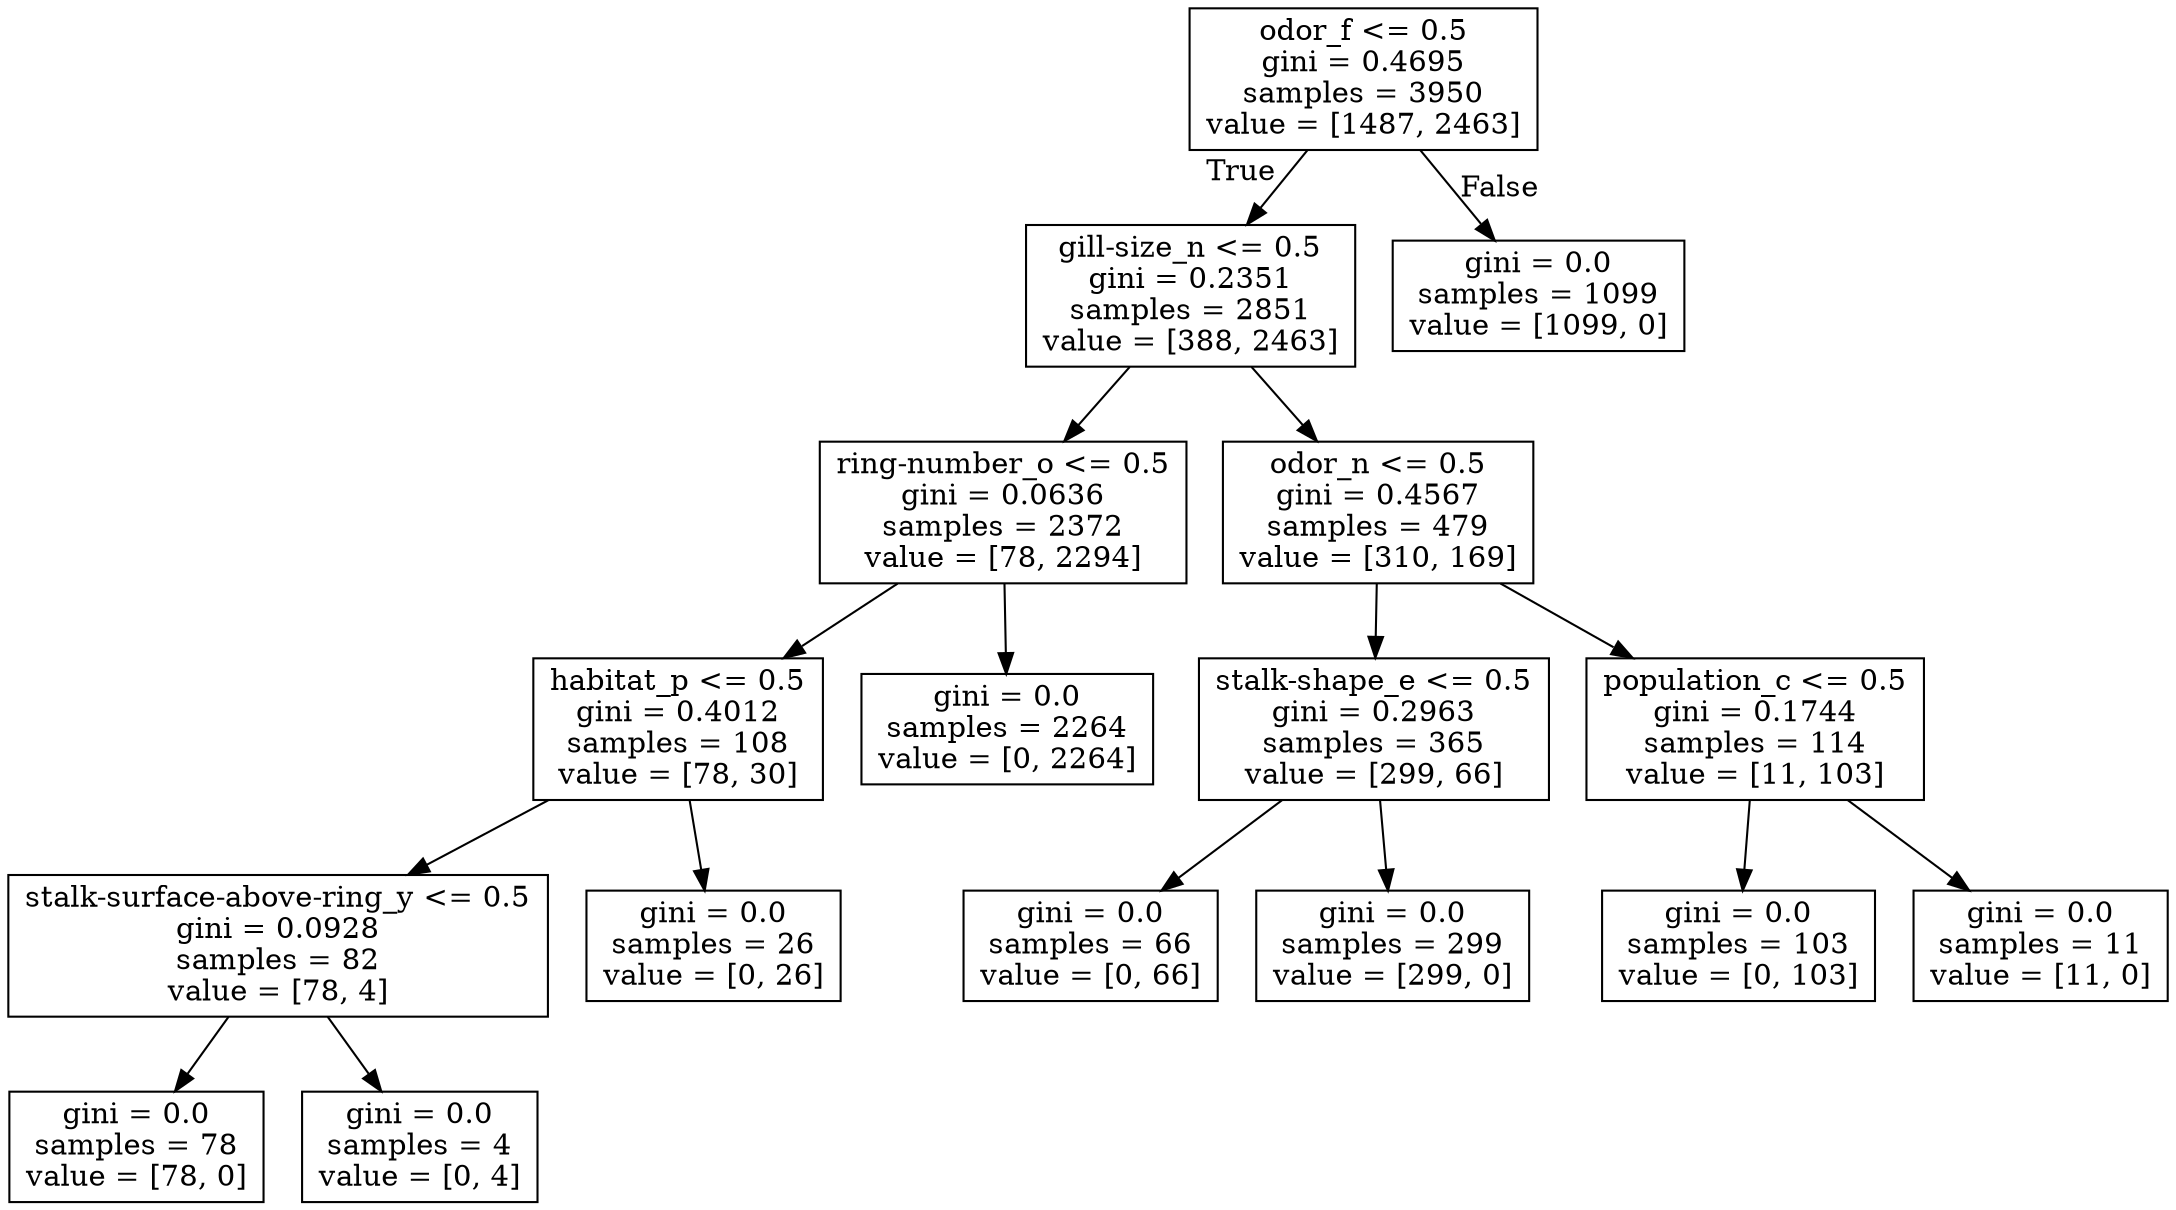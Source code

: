 digraph Tree {
node [shape=box] ;
0 [label="odor_f <= 0.5\ngini = 0.4695\nsamples = 3950\nvalue = [1487, 2463]"] ;
1 [label="gill-size_n <= 0.5\ngini = 0.2351\nsamples = 2851\nvalue = [388, 2463]"] ;
0 -> 1 [labeldistance=2.5, labelangle=45, headlabel="True"] ;
2 [label="ring-number_o <= 0.5\ngini = 0.0636\nsamples = 2372\nvalue = [78, 2294]"] ;
1 -> 2 ;
3 [label="habitat_p <= 0.5\ngini = 0.4012\nsamples = 108\nvalue = [78, 30]"] ;
2 -> 3 ;
4 [label="stalk-surface-above-ring_y <= 0.5\ngini = 0.0928\nsamples = 82\nvalue = [78, 4]"] ;
3 -> 4 ;
5 [label="gini = 0.0\nsamples = 78\nvalue = [78, 0]"] ;
4 -> 5 ;
6 [label="gini = 0.0\nsamples = 4\nvalue = [0, 4]"] ;
4 -> 6 ;
7 [label="gini = 0.0\nsamples = 26\nvalue = [0, 26]"] ;
3 -> 7 ;
8 [label="gini = 0.0\nsamples = 2264\nvalue = [0, 2264]"] ;
2 -> 8 ;
9 [label="odor_n <= 0.5\ngini = 0.4567\nsamples = 479\nvalue = [310, 169]"] ;
1 -> 9 ;
10 [label="stalk-shape_e <= 0.5\ngini = 0.2963\nsamples = 365\nvalue = [299, 66]"] ;
9 -> 10 ;
11 [label="gini = 0.0\nsamples = 66\nvalue = [0, 66]"] ;
10 -> 11 ;
12 [label="gini = 0.0\nsamples = 299\nvalue = [299, 0]"] ;
10 -> 12 ;
13 [label="population_c <= 0.5\ngini = 0.1744\nsamples = 114\nvalue = [11, 103]"] ;
9 -> 13 ;
14 [label="gini = 0.0\nsamples = 103\nvalue = [0, 103]"] ;
13 -> 14 ;
15 [label="gini = 0.0\nsamples = 11\nvalue = [11, 0]"] ;
13 -> 15 ;
16 [label="gini = 0.0\nsamples = 1099\nvalue = [1099, 0]"] ;
0 -> 16 [labeldistance=2.5, labelangle=-45, headlabel="False"] ;
}